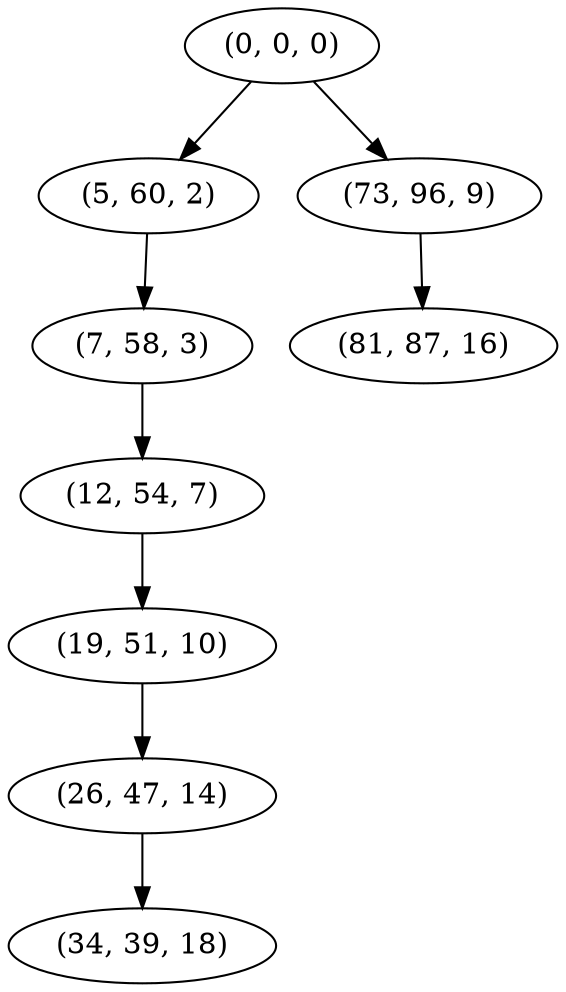 digraph tree {
    "(0, 0, 0)";
    "(5, 60, 2)";
    "(7, 58, 3)";
    "(12, 54, 7)";
    "(19, 51, 10)";
    "(26, 47, 14)";
    "(34, 39, 18)";
    "(73, 96, 9)";
    "(81, 87, 16)";
    "(0, 0, 0)" -> "(5, 60, 2)";
    "(0, 0, 0)" -> "(73, 96, 9)";
    "(5, 60, 2)" -> "(7, 58, 3)";
    "(7, 58, 3)" -> "(12, 54, 7)";
    "(12, 54, 7)" -> "(19, 51, 10)";
    "(19, 51, 10)" -> "(26, 47, 14)";
    "(26, 47, 14)" -> "(34, 39, 18)";
    "(73, 96, 9)" -> "(81, 87, 16)";
}
